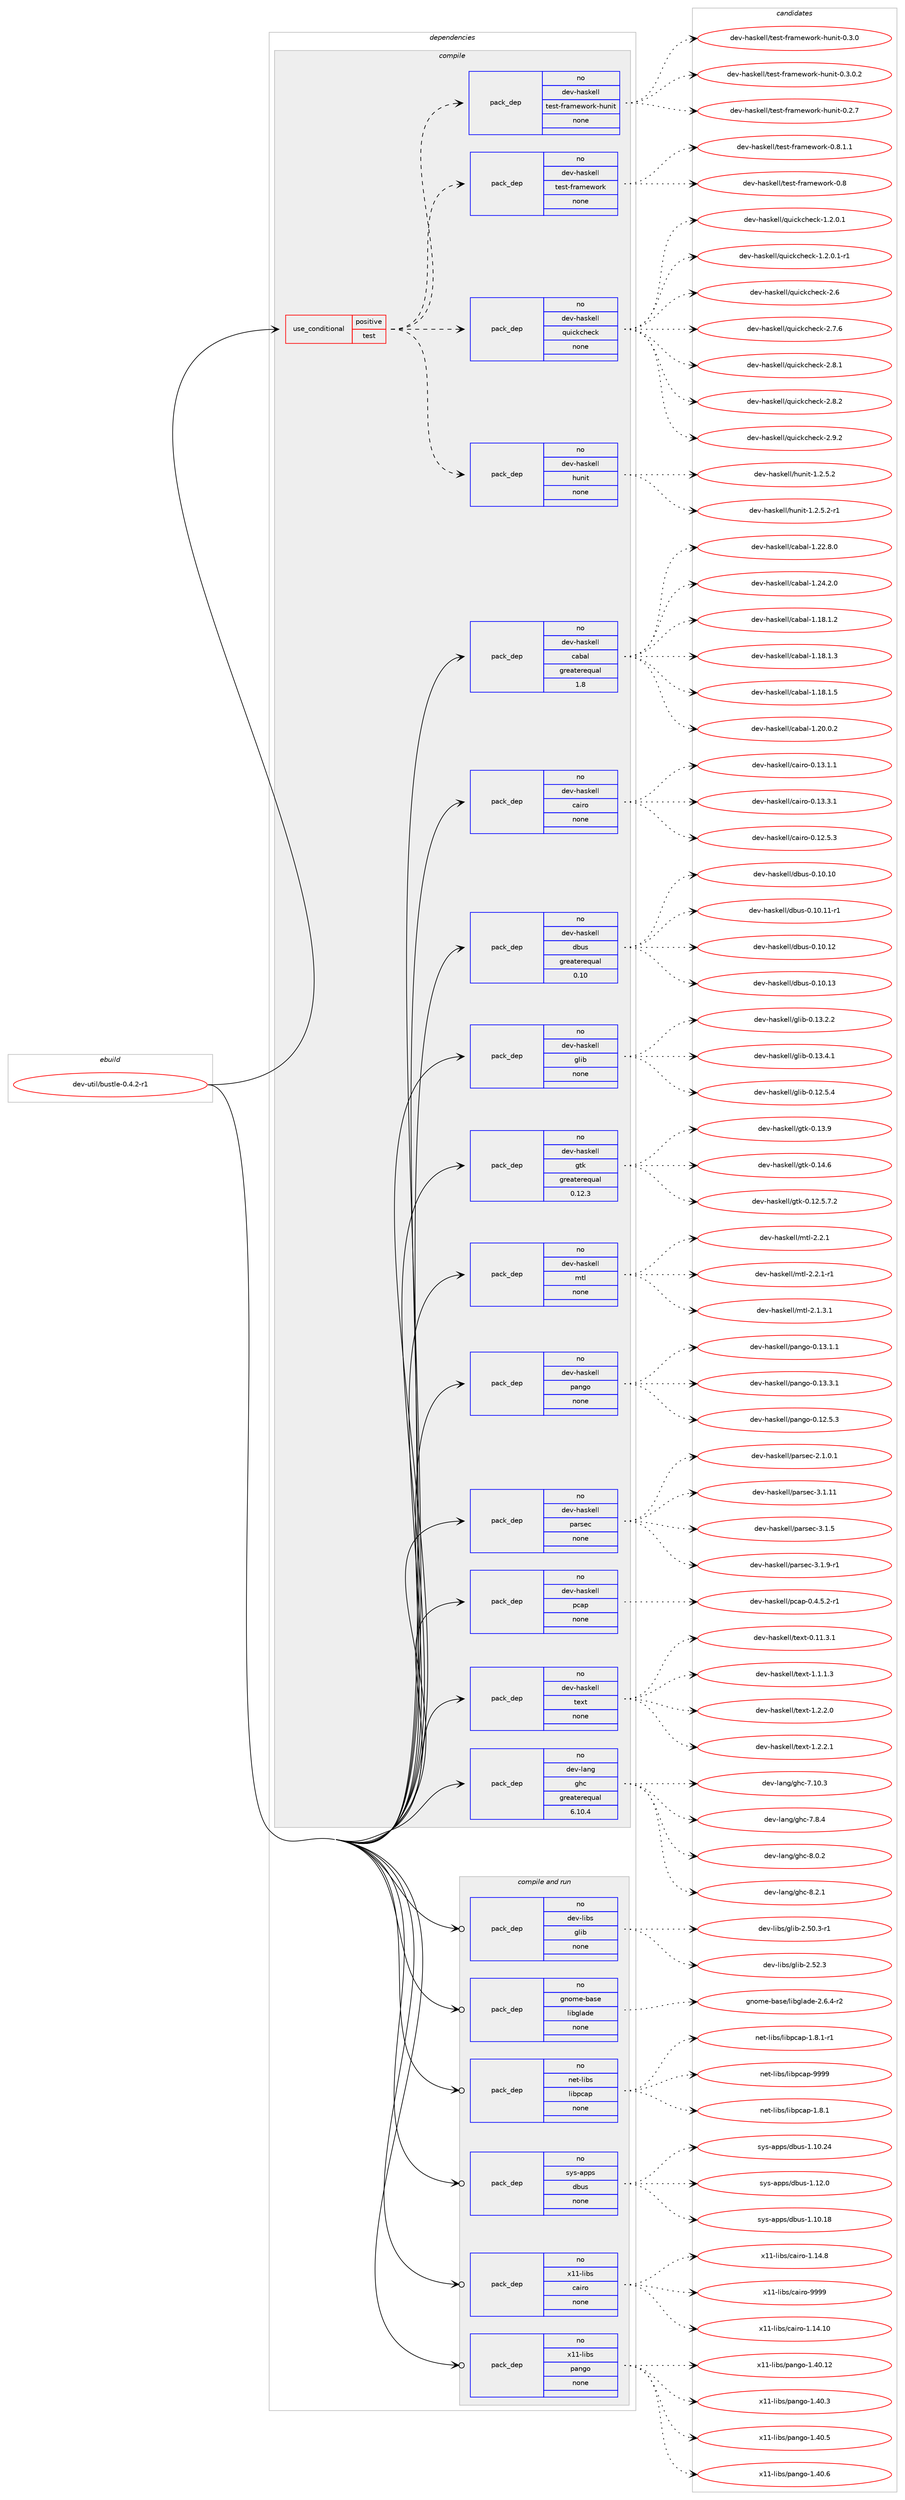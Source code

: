 digraph prolog {

# *************
# Graph options
# *************

newrank=true;
concentrate=true;
compound=true;
graph [rankdir=LR,fontname=Helvetica,fontsize=10,ranksep=1.5];#, ranksep=2.5, nodesep=0.2];
edge  [arrowhead=vee];
node  [fontname=Helvetica,fontsize=10];

# **********
# The ebuild
# **********

subgraph cluster_leftcol {
color=gray;
rank=same;
label=<<i>ebuild</i>>;
id [label="dev-util/bustle-0.4.2-r1", color=red, width=4, href="../dev-util/bustle-0.4.2-r1.svg"];
}

# ****************
# The dependencies
# ****************

subgraph cluster_midcol {
color=gray;
label=<<i>dependencies</i>>;
subgraph cluster_compile {
fillcolor="#eeeeee";
style=filled;
label=<<i>compile</i>>;
subgraph cond77433 {
dependency282569 [label=<<TABLE BORDER="0" CELLBORDER="1" CELLSPACING="0" CELLPADDING="4"><TR><TD ROWSPAN="3" CELLPADDING="10">use_conditional</TD></TR><TR><TD>positive</TD></TR><TR><TD>test</TD></TR></TABLE>>, shape=none, color=red];
subgraph pack200930 {
dependency282570 [label=<<TABLE BORDER="0" CELLBORDER="1" CELLSPACING="0" CELLPADDING="4" WIDTH="220"><TR><TD ROWSPAN="6" CELLPADDING="30">pack_dep</TD></TR><TR><TD WIDTH="110">no</TD></TR><TR><TD>dev-haskell</TD></TR><TR><TD>hunit</TD></TR><TR><TD>none</TD></TR><TR><TD></TD></TR></TABLE>>, shape=none, color=blue];
}
dependency282569:e -> dependency282570:w [weight=20,style="dashed",arrowhead="vee"];
subgraph pack200931 {
dependency282571 [label=<<TABLE BORDER="0" CELLBORDER="1" CELLSPACING="0" CELLPADDING="4" WIDTH="220"><TR><TD ROWSPAN="6" CELLPADDING="30">pack_dep</TD></TR><TR><TD WIDTH="110">no</TD></TR><TR><TD>dev-haskell</TD></TR><TR><TD>quickcheck</TD></TR><TR><TD>none</TD></TR><TR><TD></TD></TR></TABLE>>, shape=none, color=blue];
}
dependency282569:e -> dependency282571:w [weight=20,style="dashed",arrowhead="vee"];
subgraph pack200932 {
dependency282572 [label=<<TABLE BORDER="0" CELLBORDER="1" CELLSPACING="0" CELLPADDING="4" WIDTH="220"><TR><TD ROWSPAN="6" CELLPADDING="30">pack_dep</TD></TR><TR><TD WIDTH="110">no</TD></TR><TR><TD>dev-haskell</TD></TR><TR><TD>test-framework</TD></TR><TR><TD>none</TD></TR><TR><TD></TD></TR></TABLE>>, shape=none, color=blue];
}
dependency282569:e -> dependency282572:w [weight=20,style="dashed",arrowhead="vee"];
subgraph pack200933 {
dependency282573 [label=<<TABLE BORDER="0" CELLBORDER="1" CELLSPACING="0" CELLPADDING="4" WIDTH="220"><TR><TD ROWSPAN="6" CELLPADDING="30">pack_dep</TD></TR><TR><TD WIDTH="110">no</TD></TR><TR><TD>dev-haskell</TD></TR><TR><TD>test-framework-hunit</TD></TR><TR><TD>none</TD></TR><TR><TD></TD></TR></TABLE>>, shape=none, color=blue];
}
dependency282569:e -> dependency282573:w [weight=20,style="dashed",arrowhead="vee"];
}
id:e -> dependency282569:w [weight=20,style="solid",arrowhead="vee"];
subgraph pack200934 {
dependency282574 [label=<<TABLE BORDER="0" CELLBORDER="1" CELLSPACING="0" CELLPADDING="4" WIDTH="220"><TR><TD ROWSPAN="6" CELLPADDING="30">pack_dep</TD></TR><TR><TD WIDTH="110">no</TD></TR><TR><TD>dev-haskell</TD></TR><TR><TD>cabal</TD></TR><TR><TD>greaterequal</TD></TR><TR><TD>1.8</TD></TR></TABLE>>, shape=none, color=blue];
}
id:e -> dependency282574:w [weight=20,style="solid",arrowhead="vee"];
subgraph pack200935 {
dependency282575 [label=<<TABLE BORDER="0" CELLBORDER="1" CELLSPACING="0" CELLPADDING="4" WIDTH="220"><TR><TD ROWSPAN="6" CELLPADDING="30">pack_dep</TD></TR><TR><TD WIDTH="110">no</TD></TR><TR><TD>dev-haskell</TD></TR><TR><TD>cairo</TD></TR><TR><TD>none</TD></TR><TR><TD></TD></TR></TABLE>>, shape=none, color=blue];
}
id:e -> dependency282575:w [weight=20,style="solid",arrowhead="vee"];
subgraph pack200936 {
dependency282576 [label=<<TABLE BORDER="0" CELLBORDER="1" CELLSPACING="0" CELLPADDING="4" WIDTH="220"><TR><TD ROWSPAN="6" CELLPADDING="30">pack_dep</TD></TR><TR><TD WIDTH="110">no</TD></TR><TR><TD>dev-haskell</TD></TR><TR><TD>dbus</TD></TR><TR><TD>greaterequal</TD></TR><TR><TD>0.10</TD></TR></TABLE>>, shape=none, color=blue];
}
id:e -> dependency282576:w [weight=20,style="solid",arrowhead="vee"];
subgraph pack200937 {
dependency282577 [label=<<TABLE BORDER="0" CELLBORDER="1" CELLSPACING="0" CELLPADDING="4" WIDTH="220"><TR><TD ROWSPAN="6" CELLPADDING="30">pack_dep</TD></TR><TR><TD WIDTH="110">no</TD></TR><TR><TD>dev-haskell</TD></TR><TR><TD>glib</TD></TR><TR><TD>none</TD></TR><TR><TD></TD></TR></TABLE>>, shape=none, color=blue];
}
id:e -> dependency282577:w [weight=20,style="solid",arrowhead="vee"];
subgraph pack200938 {
dependency282578 [label=<<TABLE BORDER="0" CELLBORDER="1" CELLSPACING="0" CELLPADDING="4" WIDTH="220"><TR><TD ROWSPAN="6" CELLPADDING="30">pack_dep</TD></TR><TR><TD WIDTH="110">no</TD></TR><TR><TD>dev-haskell</TD></TR><TR><TD>gtk</TD></TR><TR><TD>greaterequal</TD></TR><TR><TD>0.12.3</TD></TR></TABLE>>, shape=none, color=blue];
}
id:e -> dependency282578:w [weight=20,style="solid",arrowhead="vee"];
subgraph pack200939 {
dependency282579 [label=<<TABLE BORDER="0" CELLBORDER="1" CELLSPACING="0" CELLPADDING="4" WIDTH="220"><TR><TD ROWSPAN="6" CELLPADDING="30">pack_dep</TD></TR><TR><TD WIDTH="110">no</TD></TR><TR><TD>dev-haskell</TD></TR><TR><TD>mtl</TD></TR><TR><TD>none</TD></TR><TR><TD></TD></TR></TABLE>>, shape=none, color=blue];
}
id:e -> dependency282579:w [weight=20,style="solid",arrowhead="vee"];
subgraph pack200940 {
dependency282580 [label=<<TABLE BORDER="0" CELLBORDER="1" CELLSPACING="0" CELLPADDING="4" WIDTH="220"><TR><TD ROWSPAN="6" CELLPADDING="30">pack_dep</TD></TR><TR><TD WIDTH="110">no</TD></TR><TR><TD>dev-haskell</TD></TR><TR><TD>pango</TD></TR><TR><TD>none</TD></TR><TR><TD></TD></TR></TABLE>>, shape=none, color=blue];
}
id:e -> dependency282580:w [weight=20,style="solid",arrowhead="vee"];
subgraph pack200941 {
dependency282581 [label=<<TABLE BORDER="0" CELLBORDER="1" CELLSPACING="0" CELLPADDING="4" WIDTH="220"><TR><TD ROWSPAN="6" CELLPADDING="30">pack_dep</TD></TR><TR><TD WIDTH="110">no</TD></TR><TR><TD>dev-haskell</TD></TR><TR><TD>parsec</TD></TR><TR><TD>none</TD></TR><TR><TD></TD></TR></TABLE>>, shape=none, color=blue];
}
id:e -> dependency282581:w [weight=20,style="solid",arrowhead="vee"];
subgraph pack200942 {
dependency282582 [label=<<TABLE BORDER="0" CELLBORDER="1" CELLSPACING="0" CELLPADDING="4" WIDTH="220"><TR><TD ROWSPAN="6" CELLPADDING="30">pack_dep</TD></TR><TR><TD WIDTH="110">no</TD></TR><TR><TD>dev-haskell</TD></TR><TR><TD>pcap</TD></TR><TR><TD>none</TD></TR><TR><TD></TD></TR></TABLE>>, shape=none, color=blue];
}
id:e -> dependency282582:w [weight=20,style="solid",arrowhead="vee"];
subgraph pack200943 {
dependency282583 [label=<<TABLE BORDER="0" CELLBORDER="1" CELLSPACING="0" CELLPADDING="4" WIDTH="220"><TR><TD ROWSPAN="6" CELLPADDING="30">pack_dep</TD></TR><TR><TD WIDTH="110">no</TD></TR><TR><TD>dev-haskell</TD></TR><TR><TD>text</TD></TR><TR><TD>none</TD></TR><TR><TD></TD></TR></TABLE>>, shape=none, color=blue];
}
id:e -> dependency282583:w [weight=20,style="solid",arrowhead="vee"];
subgraph pack200944 {
dependency282584 [label=<<TABLE BORDER="0" CELLBORDER="1" CELLSPACING="0" CELLPADDING="4" WIDTH="220"><TR><TD ROWSPAN="6" CELLPADDING="30">pack_dep</TD></TR><TR><TD WIDTH="110">no</TD></TR><TR><TD>dev-lang</TD></TR><TR><TD>ghc</TD></TR><TR><TD>greaterequal</TD></TR><TR><TD>6.10.4</TD></TR></TABLE>>, shape=none, color=blue];
}
id:e -> dependency282584:w [weight=20,style="solid",arrowhead="vee"];
}
subgraph cluster_compileandrun {
fillcolor="#eeeeee";
style=filled;
label=<<i>compile and run</i>>;
subgraph pack200945 {
dependency282585 [label=<<TABLE BORDER="0" CELLBORDER="1" CELLSPACING="0" CELLPADDING="4" WIDTH="220"><TR><TD ROWSPAN="6" CELLPADDING="30">pack_dep</TD></TR><TR><TD WIDTH="110">no</TD></TR><TR><TD>dev-libs</TD></TR><TR><TD>glib</TD></TR><TR><TD>none</TD></TR><TR><TD></TD></TR></TABLE>>, shape=none, color=blue];
}
id:e -> dependency282585:w [weight=20,style="solid",arrowhead="odotvee"];
subgraph pack200946 {
dependency282586 [label=<<TABLE BORDER="0" CELLBORDER="1" CELLSPACING="0" CELLPADDING="4" WIDTH="220"><TR><TD ROWSPAN="6" CELLPADDING="30">pack_dep</TD></TR><TR><TD WIDTH="110">no</TD></TR><TR><TD>gnome-base</TD></TR><TR><TD>libglade</TD></TR><TR><TD>none</TD></TR><TR><TD></TD></TR></TABLE>>, shape=none, color=blue];
}
id:e -> dependency282586:w [weight=20,style="solid",arrowhead="odotvee"];
subgraph pack200947 {
dependency282587 [label=<<TABLE BORDER="0" CELLBORDER="1" CELLSPACING="0" CELLPADDING="4" WIDTH="220"><TR><TD ROWSPAN="6" CELLPADDING="30">pack_dep</TD></TR><TR><TD WIDTH="110">no</TD></TR><TR><TD>net-libs</TD></TR><TR><TD>libpcap</TD></TR><TR><TD>none</TD></TR><TR><TD></TD></TR></TABLE>>, shape=none, color=blue];
}
id:e -> dependency282587:w [weight=20,style="solid",arrowhead="odotvee"];
subgraph pack200948 {
dependency282588 [label=<<TABLE BORDER="0" CELLBORDER="1" CELLSPACING="0" CELLPADDING="4" WIDTH="220"><TR><TD ROWSPAN="6" CELLPADDING="30">pack_dep</TD></TR><TR><TD WIDTH="110">no</TD></TR><TR><TD>sys-apps</TD></TR><TR><TD>dbus</TD></TR><TR><TD>none</TD></TR><TR><TD></TD></TR></TABLE>>, shape=none, color=blue];
}
id:e -> dependency282588:w [weight=20,style="solid",arrowhead="odotvee"];
subgraph pack200949 {
dependency282589 [label=<<TABLE BORDER="0" CELLBORDER="1" CELLSPACING="0" CELLPADDING="4" WIDTH="220"><TR><TD ROWSPAN="6" CELLPADDING="30">pack_dep</TD></TR><TR><TD WIDTH="110">no</TD></TR><TR><TD>x11-libs</TD></TR><TR><TD>cairo</TD></TR><TR><TD>none</TD></TR><TR><TD></TD></TR></TABLE>>, shape=none, color=blue];
}
id:e -> dependency282589:w [weight=20,style="solid",arrowhead="odotvee"];
subgraph pack200950 {
dependency282590 [label=<<TABLE BORDER="0" CELLBORDER="1" CELLSPACING="0" CELLPADDING="4" WIDTH="220"><TR><TD ROWSPAN="6" CELLPADDING="30">pack_dep</TD></TR><TR><TD WIDTH="110">no</TD></TR><TR><TD>x11-libs</TD></TR><TR><TD>pango</TD></TR><TR><TD>none</TD></TR><TR><TD></TD></TR></TABLE>>, shape=none, color=blue];
}
id:e -> dependency282590:w [weight=20,style="solid",arrowhead="odotvee"];
}
subgraph cluster_run {
fillcolor="#eeeeee";
style=filled;
label=<<i>run</i>>;
}
}

# **************
# The candidates
# **************

subgraph cluster_choices {
rank=same;
color=gray;
label=<<i>candidates</i>>;

subgraph choice200930 {
color=black;
nodesep=1;
choice1001011184510497115107101108108471041171101051164549465046534650 [label="dev-haskell/hunit-1.2.5.2", color=red, width=4,href="../dev-haskell/hunit-1.2.5.2.svg"];
choice10010111845104971151071011081084710411711010511645494650465346504511449 [label="dev-haskell/hunit-1.2.5.2-r1", color=red, width=4,href="../dev-haskell/hunit-1.2.5.2-r1.svg"];
dependency282570:e -> choice1001011184510497115107101108108471041171101051164549465046534650:w [style=dotted,weight="100"];
dependency282570:e -> choice10010111845104971151071011081084710411711010511645494650465346504511449:w [style=dotted,weight="100"];
}
subgraph choice200931 {
color=black;
nodesep=1;
choice1001011184510497115107101108108471131171059910799104101991074549465046484649 [label="dev-haskell/quickcheck-1.2.0.1", color=red, width=4,href="../dev-haskell/quickcheck-1.2.0.1.svg"];
choice10010111845104971151071011081084711311710599107991041019910745494650464846494511449 [label="dev-haskell/quickcheck-1.2.0.1-r1", color=red, width=4,href="../dev-haskell/quickcheck-1.2.0.1-r1.svg"];
choice10010111845104971151071011081084711311710599107991041019910745504654 [label="dev-haskell/quickcheck-2.6", color=red, width=4,href="../dev-haskell/quickcheck-2.6.svg"];
choice100101118451049711510710110810847113117105991079910410199107455046554654 [label="dev-haskell/quickcheck-2.7.6", color=red, width=4,href="../dev-haskell/quickcheck-2.7.6.svg"];
choice100101118451049711510710110810847113117105991079910410199107455046564649 [label="dev-haskell/quickcheck-2.8.1", color=red, width=4,href="../dev-haskell/quickcheck-2.8.1.svg"];
choice100101118451049711510710110810847113117105991079910410199107455046564650 [label="dev-haskell/quickcheck-2.8.2", color=red, width=4,href="../dev-haskell/quickcheck-2.8.2.svg"];
choice100101118451049711510710110810847113117105991079910410199107455046574650 [label="dev-haskell/quickcheck-2.9.2", color=red, width=4,href="../dev-haskell/quickcheck-2.9.2.svg"];
dependency282571:e -> choice1001011184510497115107101108108471131171059910799104101991074549465046484649:w [style=dotted,weight="100"];
dependency282571:e -> choice10010111845104971151071011081084711311710599107991041019910745494650464846494511449:w [style=dotted,weight="100"];
dependency282571:e -> choice10010111845104971151071011081084711311710599107991041019910745504654:w [style=dotted,weight="100"];
dependency282571:e -> choice100101118451049711510710110810847113117105991079910410199107455046554654:w [style=dotted,weight="100"];
dependency282571:e -> choice100101118451049711510710110810847113117105991079910410199107455046564649:w [style=dotted,weight="100"];
dependency282571:e -> choice100101118451049711510710110810847113117105991079910410199107455046564650:w [style=dotted,weight="100"];
dependency282571:e -> choice100101118451049711510710110810847113117105991079910410199107455046574650:w [style=dotted,weight="100"];
}
subgraph choice200932 {
color=black;
nodesep=1;
choice100101118451049711510710110810847116101115116451021149710910111911111410745484656 [label="dev-haskell/test-framework-0.8", color=red, width=4,href="../dev-haskell/test-framework-0.8.svg"];
choice10010111845104971151071011081084711610111511645102114971091011191111141074548465646494649 [label="dev-haskell/test-framework-0.8.1.1", color=red, width=4,href="../dev-haskell/test-framework-0.8.1.1.svg"];
dependency282572:e -> choice100101118451049711510710110810847116101115116451021149710910111911111410745484656:w [style=dotted,weight="100"];
dependency282572:e -> choice10010111845104971151071011081084711610111511645102114971091011191111141074548465646494649:w [style=dotted,weight="100"];
}
subgraph choice200933 {
color=black;
nodesep=1;
choice100101118451049711510710110810847116101115116451021149710910111911111410745104117110105116454846504655 [label="dev-haskell/test-framework-hunit-0.2.7", color=red, width=4,href="../dev-haskell/test-framework-hunit-0.2.7.svg"];
choice100101118451049711510710110810847116101115116451021149710910111911111410745104117110105116454846514648 [label="dev-haskell/test-framework-hunit-0.3.0", color=red, width=4,href="../dev-haskell/test-framework-hunit-0.3.0.svg"];
choice1001011184510497115107101108108471161011151164510211497109101119111114107451041171101051164548465146484650 [label="dev-haskell/test-framework-hunit-0.3.0.2", color=red, width=4,href="../dev-haskell/test-framework-hunit-0.3.0.2.svg"];
dependency282573:e -> choice100101118451049711510710110810847116101115116451021149710910111911111410745104117110105116454846504655:w [style=dotted,weight="100"];
dependency282573:e -> choice100101118451049711510710110810847116101115116451021149710910111911111410745104117110105116454846514648:w [style=dotted,weight="100"];
dependency282573:e -> choice1001011184510497115107101108108471161011151164510211497109101119111114107451041171101051164548465146484650:w [style=dotted,weight="100"];
}
subgraph choice200934 {
color=black;
nodesep=1;
choice10010111845104971151071011081084799979897108454946495646494650 [label="dev-haskell/cabal-1.18.1.2", color=red, width=4,href="../dev-haskell/cabal-1.18.1.2.svg"];
choice10010111845104971151071011081084799979897108454946495646494651 [label="dev-haskell/cabal-1.18.1.3", color=red, width=4,href="../dev-haskell/cabal-1.18.1.3.svg"];
choice10010111845104971151071011081084799979897108454946495646494653 [label="dev-haskell/cabal-1.18.1.5", color=red, width=4,href="../dev-haskell/cabal-1.18.1.5.svg"];
choice10010111845104971151071011081084799979897108454946504846484650 [label="dev-haskell/cabal-1.20.0.2", color=red, width=4,href="../dev-haskell/cabal-1.20.0.2.svg"];
choice10010111845104971151071011081084799979897108454946505046564648 [label="dev-haskell/cabal-1.22.8.0", color=red, width=4,href="../dev-haskell/cabal-1.22.8.0.svg"];
choice10010111845104971151071011081084799979897108454946505246504648 [label="dev-haskell/cabal-1.24.2.0", color=red, width=4,href="../dev-haskell/cabal-1.24.2.0.svg"];
dependency282574:e -> choice10010111845104971151071011081084799979897108454946495646494650:w [style=dotted,weight="100"];
dependency282574:e -> choice10010111845104971151071011081084799979897108454946495646494651:w [style=dotted,weight="100"];
dependency282574:e -> choice10010111845104971151071011081084799979897108454946495646494653:w [style=dotted,weight="100"];
dependency282574:e -> choice10010111845104971151071011081084799979897108454946504846484650:w [style=dotted,weight="100"];
dependency282574:e -> choice10010111845104971151071011081084799979897108454946505046564648:w [style=dotted,weight="100"];
dependency282574:e -> choice10010111845104971151071011081084799979897108454946505246504648:w [style=dotted,weight="100"];
}
subgraph choice200935 {
color=black;
nodesep=1;
choice1001011184510497115107101108108479997105114111454846495046534651 [label="dev-haskell/cairo-0.12.5.3", color=red, width=4,href="../dev-haskell/cairo-0.12.5.3.svg"];
choice1001011184510497115107101108108479997105114111454846495146494649 [label="dev-haskell/cairo-0.13.1.1", color=red, width=4,href="../dev-haskell/cairo-0.13.1.1.svg"];
choice1001011184510497115107101108108479997105114111454846495146514649 [label="dev-haskell/cairo-0.13.3.1", color=red, width=4,href="../dev-haskell/cairo-0.13.3.1.svg"];
dependency282575:e -> choice1001011184510497115107101108108479997105114111454846495046534651:w [style=dotted,weight="100"];
dependency282575:e -> choice1001011184510497115107101108108479997105114111454846495146494649:w [style=dotted,weight="100"];
dependency282575:e -> choice1001011184510497115107101108108479997105114111454846495146514649:w [style=dotted,weight="100"];
}
subgraph choice200936 {
color=black;
nodesep=1;
choice100101118451049711510710110810847100981171154548464948464948 [label="dev-haskell/dbus-0.10.10", color=red, width=4,href="../dev-haskell/dbus-0.10.10.svg"];
choice1001011184510497115107101108108471009811711545484649484649494511449 [label="dev-haskell/dbus-0.10.11-r1", color=red, width=4,href="../dev-haskell/dbus-0.10.11-r1.svg"];
choice100101118451049711510710110810847100981171154548464948464950 [label="dev-haskell/dbus-0.10.12", color=red, width=4,href="../dev-haskell/dbus-0.10.12.svg"];
choice100101118451049711510710110810847100981171154548464948464951 [label="dev-haskell/dbus-0.10.13", color=red, width=4,href="../dev-haskell/dbus-0.10.13.svg"];
dependency282576:e -> choice100101118451049711510710110810847100981171154548464948464948:w [style=dotted,weight="100"];
dependency282576:e -> choice1001011184510497115107101108108471009811711545484649484649494511449:w [style=dotted,weight="100"];
dependency282576:e -> choice100101118451049711510710110810847100981171154548464948464950:w [style=dotted,weight="100"];
dependency282576:e -> choice100101118451049711510710110810847100981171154548464948464951:w [style=dotted,weight="100"];
}
subgraph choice200937 {
color=black;
nodesep=1;
choice10010111845104971151071011081084710310810598454846495046534652 [label="dev-haskell/glib-0.12.5.4", color=red, width=4,href="../dev-haskell/glib-0.12.5.4.svg"];
choice10010111845104971151071011081084710310810598454846495146504650 [label="dev-haskell/glib-0.13.2.2", color=red, width=4,href="../dev-haskell/glib-0.13.2.2.svg"];
choice10010111845104971151071011081084710310810598454846495146524649 [label="dev-haskell/glib-0.13.4.1", color=red, width=4,href="../dev-haskell/glib-0.13.4.1.svg"];
dependency282577:e -> choice10010111845104971151071011081084710310810598454846495046534652:w [style=dotted,weight="100"];
dependency282577:e -> choice10010111845104971151071011081084710310810598454846495146504650:w [style=dotted,weight="100"];
dependency282577:e -> choice10010111845104971151071011081084710310810598454846495146524649:w [style=dotted,weight="100"];
}
subgraph choice200938 {
color=black;
nodesep=1;
choice1001011184510497115107101108108471031161074548464950465346554650 [label="dev-haskell/gtk-0.12.5.7.2", color=red, width=4,href="../dev-haskell/gtk-0.12.5.7.2.svg"];
choice10010111845104971151071011081084710311610745484649514657 [label="dev-haskell/gtk-0.13.9", color=red, width=4,href="../dev-haskell/gtk-0.13.9.svg"];
choice10010111845104971151071011081084710311610745484649524654 [label="dev-haskell/gtk-0.14.6", color=red, width=4,href="../dev-haskell/gtk-0.14.6.svg"];
dependency282578:e -> choice1001011184510497115107101108108471031161074548464950465346554650:w [style=dotted,weight="100"];
dependency282578:e -> choice10010111845104971151071011081084710311610745484649514657:w [style=dotted,weight="100"];
dependency282578:e -> choice10010111845104971151071011081084710311610745484649524654:w [style=dotted,weight="100"];
}
subgraph choice200939 {
color=black;
nodesep=1;
choice1001011184510497115107101108108471091161084550464946514649 [label="dev-haskell/mtl-2.1.3.1", color=red, width=4,href="../dev-haskell/mtl-2.1.3.1.svg"];
choice100101118451049711510710110810847109116108455046504649 [label="dev-haskell/mtl-2.2.1", color=red, width=4,href="../dev-haskell/mtl-2.2.1.svg"];
choice1001011184510497115107101108108471091161084550465046494511449 [label="dev-haskell/mtl-2.2.1-r1", color=red, width=4,href="../dev-haskell/mtl-2.2.1-r1.svg"];
dependency282579:e -> choice1001011184510497115107101108108471091161084550464946514649:w [style=dotted,weight="100"];
dependency282579:e -> choice100101118451049711510710110810847109116108455046504649:w [style=dotted,weight="100"];
dependency282579:e -> choice1001011184510497115107101108108471091161084550465046494511449:w [style=dotted,weight="100"];
}
subgraph choice200940 {
color=black;
nodesep=1;
choice10010111845104971151071011081084711297110103111454846495046534651 [label="dev-haskell/pango-0.12.5.3", color=red, width=4,href="../dev-haskell/pango-0.12.5.3.svg"];
choice10010111845104971151071011081084711297110103111454846495146494649 [label="dev-haskell/pango-0.13.1.1", color=red, width=4,href="../dev-haskell/pango-0.13.1.1.svg"];
choice10010111845104971151071011081084711297110103111454846495146514649 [label="dev-haskell/pango-0.13.3.1", color=red, width=4,href="../dev-haskell/pango-0.13.3.1.svg"];
dependency282580:e -> choice10010111845104971151071011081084711297110103111454846495046534651:w [style=dotted,weight="100"];
dependency282580:e -> choice10010111845104971151071011081084711297110103111454846495146494649:w [style=dotted,weight="100"];
dependency282580:e -> choice10010111845104971151071011081084711297110103111454846495146514649:w [style=dotted,weight="100"];
}
subgraph choice200941 {
color=black;
nodesep=1;
choice10010111845104971151071011081084711297114115101994550464946484649 [label="dev-haskell/parsec-2.1.0.1", color=red, width=4,href="../dev-haskell/parsec-2.1.0.1.svg"];
choice100101118451049711510710110810847112971141151019945514649464949 [label="dev-haskell/parsec-3.1.11", color=red, width=4,href="../dev-haskell/parsec-3.1.11.svg"];
choice1001011184510497115107101108108471129711411510199455146494653 [label="dev-haskell/parsec-3.1.5", color=red, width=4,href="../dev-haskell/parsec-3.1.5.svg"];
choice10010111845104971151071011081084711297114115101994551464946574511449 [label="dev-haskell/parsec-3.1.9-r1", color=red, width=4,href="../dev-haskell/parsec-3.1.9-r1.svg"];
dependency282581:e -> choice10010111845104971151071011081084711297114115101994550464946484649:w [style=dotted,weight="100"];
dependency282581:e -> choice100101118451049711510710110810847112971141151019945514649464949:w [style=dotted,weight="100"];
dependency282581:e -> choice1001011184510497115107101108108471129711411510199455146494653:w [style=dotted,weight="100"];
dependency282581:e -> choice10010111845104971151071011081084711297114115101994551464946574511449:w [style=dotted,weight="100"];
}
subgraph choice200942 {
color=black;
nodesep=1;
choice100101118451049711510710110810847112999711245484652465346504511449 [label="dev-haskell/pcap-0.4.5.2-r1", color=red, width=4,href="../dev-haskell/pcap-0.4.5.2-r1.svg"];
dependency282582:e -> choice100101118451049711510710110810847112999711245484652465346504511449:w [style=dotted,weight="100"];
}
subgraph choice200943 {
color=black;
nodesep=1;
choice100101118451049711510710110810847116101120116454846494946514649 [label="dev-haskell/text-0.11.3.1", color=red, width=4,href="../dev-haskell/text-0.11.3.1.svg"];
choice1001011184510497115107101108108471161011201164549464946494651 [label="dev-haskell/text-1.1.1.3", color=red, width=4,href="../dev-haskell/text-1.1.1.3.svg"];
choice1001011184510497115107101108108471161011201164549465046504648 [label="dev-haskell/text-1.2.2.0", color=red, width=4,href="../dev-haskell/text-1.2.2.0.svg"];
choice1001011184510497115107101108108471161011201164549465046504649 [label="dev-haskell/text-1.2.2.1", color=red, width=4,href="../dev-haskell/text-1.2.2.1.svg"];
dependency282583:e -> choice100101118451049711510710110810847116101120116454846494946514649:w [style=dotted,weight="100"];
dependency282583:e -> choice1001011184510497115107101108108471161011201164549464946494651:w [style=dotted,weight="100"];
dependency282583:e -> choice1001011184510497115107101108108471161011201164549465046504648:w [style=dotted,weight="100"];
dependency282583:e -> choice1001011184510497115107101108108471161011201164549465046504649:w [style=dotted,weight="100"];
}
subgraph choice200944 {
color=black;
nodesep=1;
choice1001011184510897110103471031049945554649484651 [label="dev-lang/ghc-7.10.3", color=red, width=4,href="../dev-lang/ghc-7.10.3.svg"];
choice10010111845108971101034710310499455546564652 [label="dev-lang/ghc-7.8.4", color=red, width=4,href="../dev-lang/ghc-7.8.4.svg"];
choice10010111845108971101034710310499455646484650 [label="dev-lang/ghc-8.0.2", color=red, width=4,href="../dev-lang/ghc-8.0.2.svg"];
choice10010111845108971101034710310499455646504649 [label="dev-lang/ghc-8.2.1", color=red, width=4,href="../dev-lang/ghc-8.2.1.svg"];
dependency282584:e -> choice1001011184510897110103471031049945554649484651:w [style=dotted,weight="100"];
dependency282584:e -> choice10010111845108971101034710310499455546564652:w [style=dotted,weight="100"];
dependency282584:e -> choice10010111845108971101034710310499455646484650:w [style=dotted,weight="100"];
dependency282584:e -> choice10010111845108971101034710310499455646504649:w [style=dotted,weight="100"];
}
subgraph choice200945 {
color=black;
nodesep=1;
choice10010111845108105981154710310810598455046534846514511449 [label="dev-libs/glib-2.50.3-r1", color=red, width=4,href="../dev-libs/glib-2.50.3-r1.svg"];
choice1001011184510810598115471031081059845504653504651 [label="dev-libs/glib-2.52.3", color=red, width=4,href="../dev-libs/glib-2.52.3.svg"];
dependency282585:e -> choice10010111845108105981154710310810598455046534846514511449:w [style=dotted,weight="100"];
dependency282585:e -> choice1001011184510810598115471031081059845504653504651:w [style=dotted,weight="100"];
}
subgraph choice200946 {
color=black;
nodesep=1;
choice1031101111091014598971151014710810598103108971001014550465446524511450 [label="gnome-base/libglade-2.6.4-r2", color=red, width=4,href="../gnome-base/libglade-2.6.4-r2.svg"];
dependency282586:e -> choice1031101111091014598971151014710810598103108971001014550465446524511450:w [style=dotted,weight="100"];
}
subgraph choice200947 {
color=black;
nodesep=1;
choice110101116451081059811547108105981129997112454946564649 [label="net-libs/libpcap-1.8.1", color=red, width=4,href="../net-libs/libpcap-1.8.1.svg"];
choice1101011164510810598115471081059811299971124549465646494511449 [label="net-libs/libpcap-1.8.1-r1", color=red, width=4,href="../net-libs/libpcap-1.8.1-r1.svg"];
choice1101011164510810598115471081059811299971124557575757 [label="net-libs/libpcap-9999", color=red, width=4,href="../net-libs/libpcap-9999.svg"];
dependency282587:e -> choice110101116451081059811547108105981129997112454946564649:w [style=dotted,weight="100"];
dependency282587:e -> choice1101011164510810598115471081059811299971124549465646494511449:w [style=dotted,weight="100"];
dependency282587:e -> choice1101011164510810598115471081059811299971124557575757:w [style=dotted,weight="100"];
}
subgraph choice200948 {
color=black;
nodesep=1;
choice115121115459711211211547100981171154549464948464956 [label="sys-apps/dbus-1.10.18", color=red, width=4,href="../sys-apps/dbus-1.10.18.svg"];
choice115121115459711211211547100981171154549464948465052 [label="sys-apps/dbus-1.10.24", color=red, width=4,href="../sys-apps/dbus-1.10.24.svg"];
choice1151211154597112112115471009811711545494649504648 [label="sys-apps/dbus-1.12.0", color=red, width=4,href="../sys-apps/dbus-1.12.0.svg"];
dependency282588:e -> choice115121115459711211211547100981171154549464948464956:w [style=dotted,weight="100"];
dependency282588:e -> choice115121115459711211211547100981171154549464948465052:w [style=dotted,weight="100"];
dependency282588:e -> choice1151211154597112112115471009811711545494649504648:w [style=dotted,weight="100"];
}
subgraph choice200949 {
color=black;
nodesep=1;
choice120494945108105981154799971051141114549464952464948 [label="x11-libs/cairo-1.14.10", color=red, width=4,href="../x11-libs/cairo-1.14.10.svg"];
choice1204949451081059811547999710511411145494649524656 [label="x11-libs/cairo-1.14.8", color=red, width=4,href="../x11-libs/cairo-1.14.8.svg"];
choice120494945108105981154799971051141114557575757 [label="x11-libs/cairo-9999", color=red, width=4,href="../x11-libs/cairo-9999.svg"];
dependency282589:e -> choice120494945108105981154799971051141114549464952464948:w [style=dotted,weight="100"];
dependency282589:e -> choice1204949451081059811547999710511411145494649524656:w [style=dotted,weight="100"];
dependency282589:e -> choice120494945108105981154799971051141114557575757:w [style=dotted,weight="100"];
}
subgraph choice200950 {
color=black;
nodesep=1;
choice1204949451081059811547112971101031114549465248464950 [label="x11-libs/pango-1.40.12", color=red, width=4,href="../x11-libs/pango-1.40.12.svg"];
choice12049494510810598115471129711010311145494652484651 [label="x11-libs/pango-1.40.3", color=red, width=4,href="../x11-libs/pango-1.40.3.svg"];
choice12049494510810598115471129711010311145494652484653 [label="x11-libs/pango-1.40.5", color=red, width=4,href="../x11-libs/pango-1.40.5.svg"];
choice12049494510810598115471129711010311145494652484654 [label="x11-libs/pango-1.40.6", color=red, width=4,href="../x11-libs/pango-1.40.6.svg"];
dependency282590:e -> choice1204949451081059811547112971101031114549465248464950:w [style=dotted,weight="100"];
dependency282590:e -> choice12049494510810598115471129711010311145494652484651:w [style=dotted,weight="100"];
dependency282590:e -> choice12049494510810598115471129711010311145494652484653:w [style=dotted,weight="100"];
dependency282590:e -> choice12049494510810598115471129711010311145494652484654:w [style=dotted,weight="100"];
}
}

}
